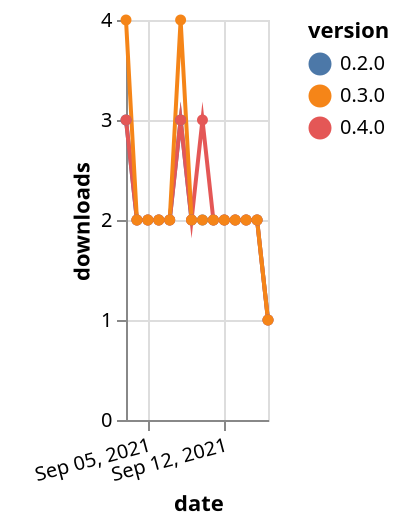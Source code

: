 {"$schema": "https://vega.github.io/schema/vega-lite/v5.json", "description": "A simple bar chart with embedded data.", "data": {"values": [{"date": "2021-09-03", "total": 164, "delta": 3, "version": "0.2.0"}, {"date": "2021-09-04", "total": 166, "delta": 2, "version": "0.2.0"}, {"date": "2021-09-05", "total": 168, "delta": 2, "version": "0.2.0"}, {"date": "2021-09-06", "total": 170, "delta": 2, "version": "0.2.0"}, {"date": "2021-09-07", "total": 172, "delta": 2, "version": "0.2.0"}, {"date": "2021-09-08", "total": 175, "delta": 3, "version": "0.2.0"}, {"date": "2021-09-09", "total": 177, "delta": 2, "version": "0.2.0"}, {"date": "2021-09-10", "total": 179, "delta": 2, "version": "0.2.0"}, {"date": "2021-09-11", "total": 181, "delta": 2, "version": "0.2.0"}, {"date": "2021-09-12", "total": 183, "delta": 2, "version": "0.2.0"}, {"date": "2021-09-13", "total": 185, "delta": 2, "version": "0.2.0"}, {"date": "2021-09-14", "total": 187, "delta": 2, "version": "0.2.0"}, {"date": "2021-09-15", "total": 189, "delta": 2, "version": "0.2.0"}, {"date": "2021-09-16", "total": 190, "delta": 1, "version": "0.2.0"}, {"date": "2021-09-03", "total": 103, "delta": 3, "version": "0.4.0"}, {"date": "2021-09-04", "total": 105, "delta": 2, "version": "0.4.0"}, {"date": "2021-09-05", "total": 107, "delta": 2, "version": "0.4.0"}, {"date": "2021-09-06", "total": 109, "delta": 2, "version": "0.4.0"}, {"date": "2021-09-07", "total": 111, "delta": 2, "version": "0.4.0"}, {"date": "2021-09-08", "total": 114, "delta": 3, "version": "0.4.0"}, {"date": "2021-09-09", "total": 116, "delta": 2, "version": "0.4.0"}, {"date": "2021-09-10", "total": 119, "delta": 3, "version": "0.4.0"}, {"date": "2021-09-11", "total": 121, "delta": 2, "version": "0.4.0"}, {"date": "2021-09-12", "total": 123, "delta": 2, "version": "0.4.0"}, {"date": "2021-09-13", "total": 125, "delta": 2, "version": "0.4.0"}, {"date": "2021-09-14", "total": 127, "delta": 2, "version": "0.4.0"}, {"date": "2021-09-15", "total": 129, "delta": 2, "version": "0.4.0"}, {"date": "2021-09-16", "total": 130, "delta": 1, "version": "0.4.0"}, {"date": "2021-09-03", "total": 152, "delta": 4, "version": "0.3.0"}, {"date": "2021-09-04", "total": 154, "delta": 2, "version": "0.3.0"}, {"date": "2021-09-05", "total": 156, "delta": 2, "version": "0.3.0"}, {"date": "2021-09-06", "total": 158, "delta": 2, "version": "0.3.0"}, {"date": "2021-09-07", "total": 160, "delta": 2, "version": "0.3.0"}, {"date": "2021-09-08", "total": 164, "delta": 4, "version": "0.3.0"}, {"date": "2021-09-09", "total": 166, "delta": 2, "version": "0.3.0"}, {"date": "2021-09-10", "total": 168, "delta": 2, "version": "0.3.0"}, {"date": "2021-09-11", "total": 170, "delta": 2, "version": "0.3.0"}, {"date": "2021-09-12", "total": 172, "delta": 2, "version": "0.3.0"}, {"date": "2021-09-13", "total": 174, "delta": 2, "version": "0.3.0"}, {"date": "2021-09-14", "total": 176, "delta": 2, "version": "0.3.0"}, {"date": "2021-09-15", "total": 178, "delta": 2, "version": "0.3.0"}, {"date": "2021-09-16", "total": 179, "delta": 1, "version": "0.3.0"}]}, "width": "container", "mark": {"type": "line", "point": {"filled": true}}, "encoding": {"x": {"field": "date", "type": "temporal", "timeUnit": "yearmonthdate", "title": "date", "axis": {"labelAngle": -15}}, "y": {"field": "delta", "type": "quantitative", "title": "downloads"}, "color": {"field": "version", "type": "nominal"}, "tooltip": {"field": "delta"}}}